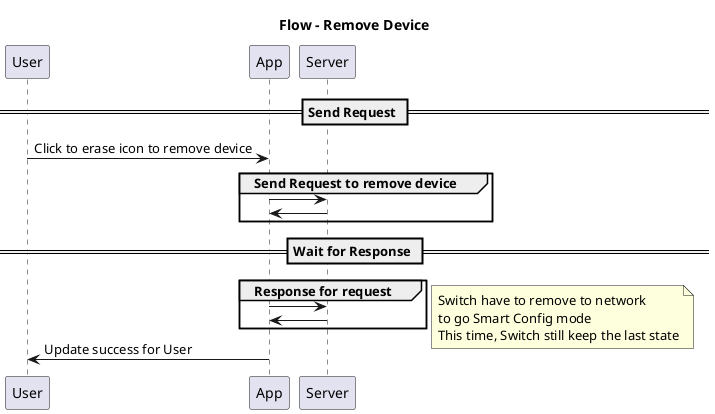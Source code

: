 @startuml
title Flow - Remove Device

participant User
participant App
participant Server
== Send Request ==
User -> App: Click to erase icon to remove device
group Send Request to remove device
  App -> Server:
  App <- Server:
end
== Wait for Response ==
group Response for request
  App -> Server:
  App <- Server:
end
note right
  Switch have to remove to network
  to go Smart Config mode
  This time, Switch still keep the last state
end note
User <- App: Update success for User
@enduml